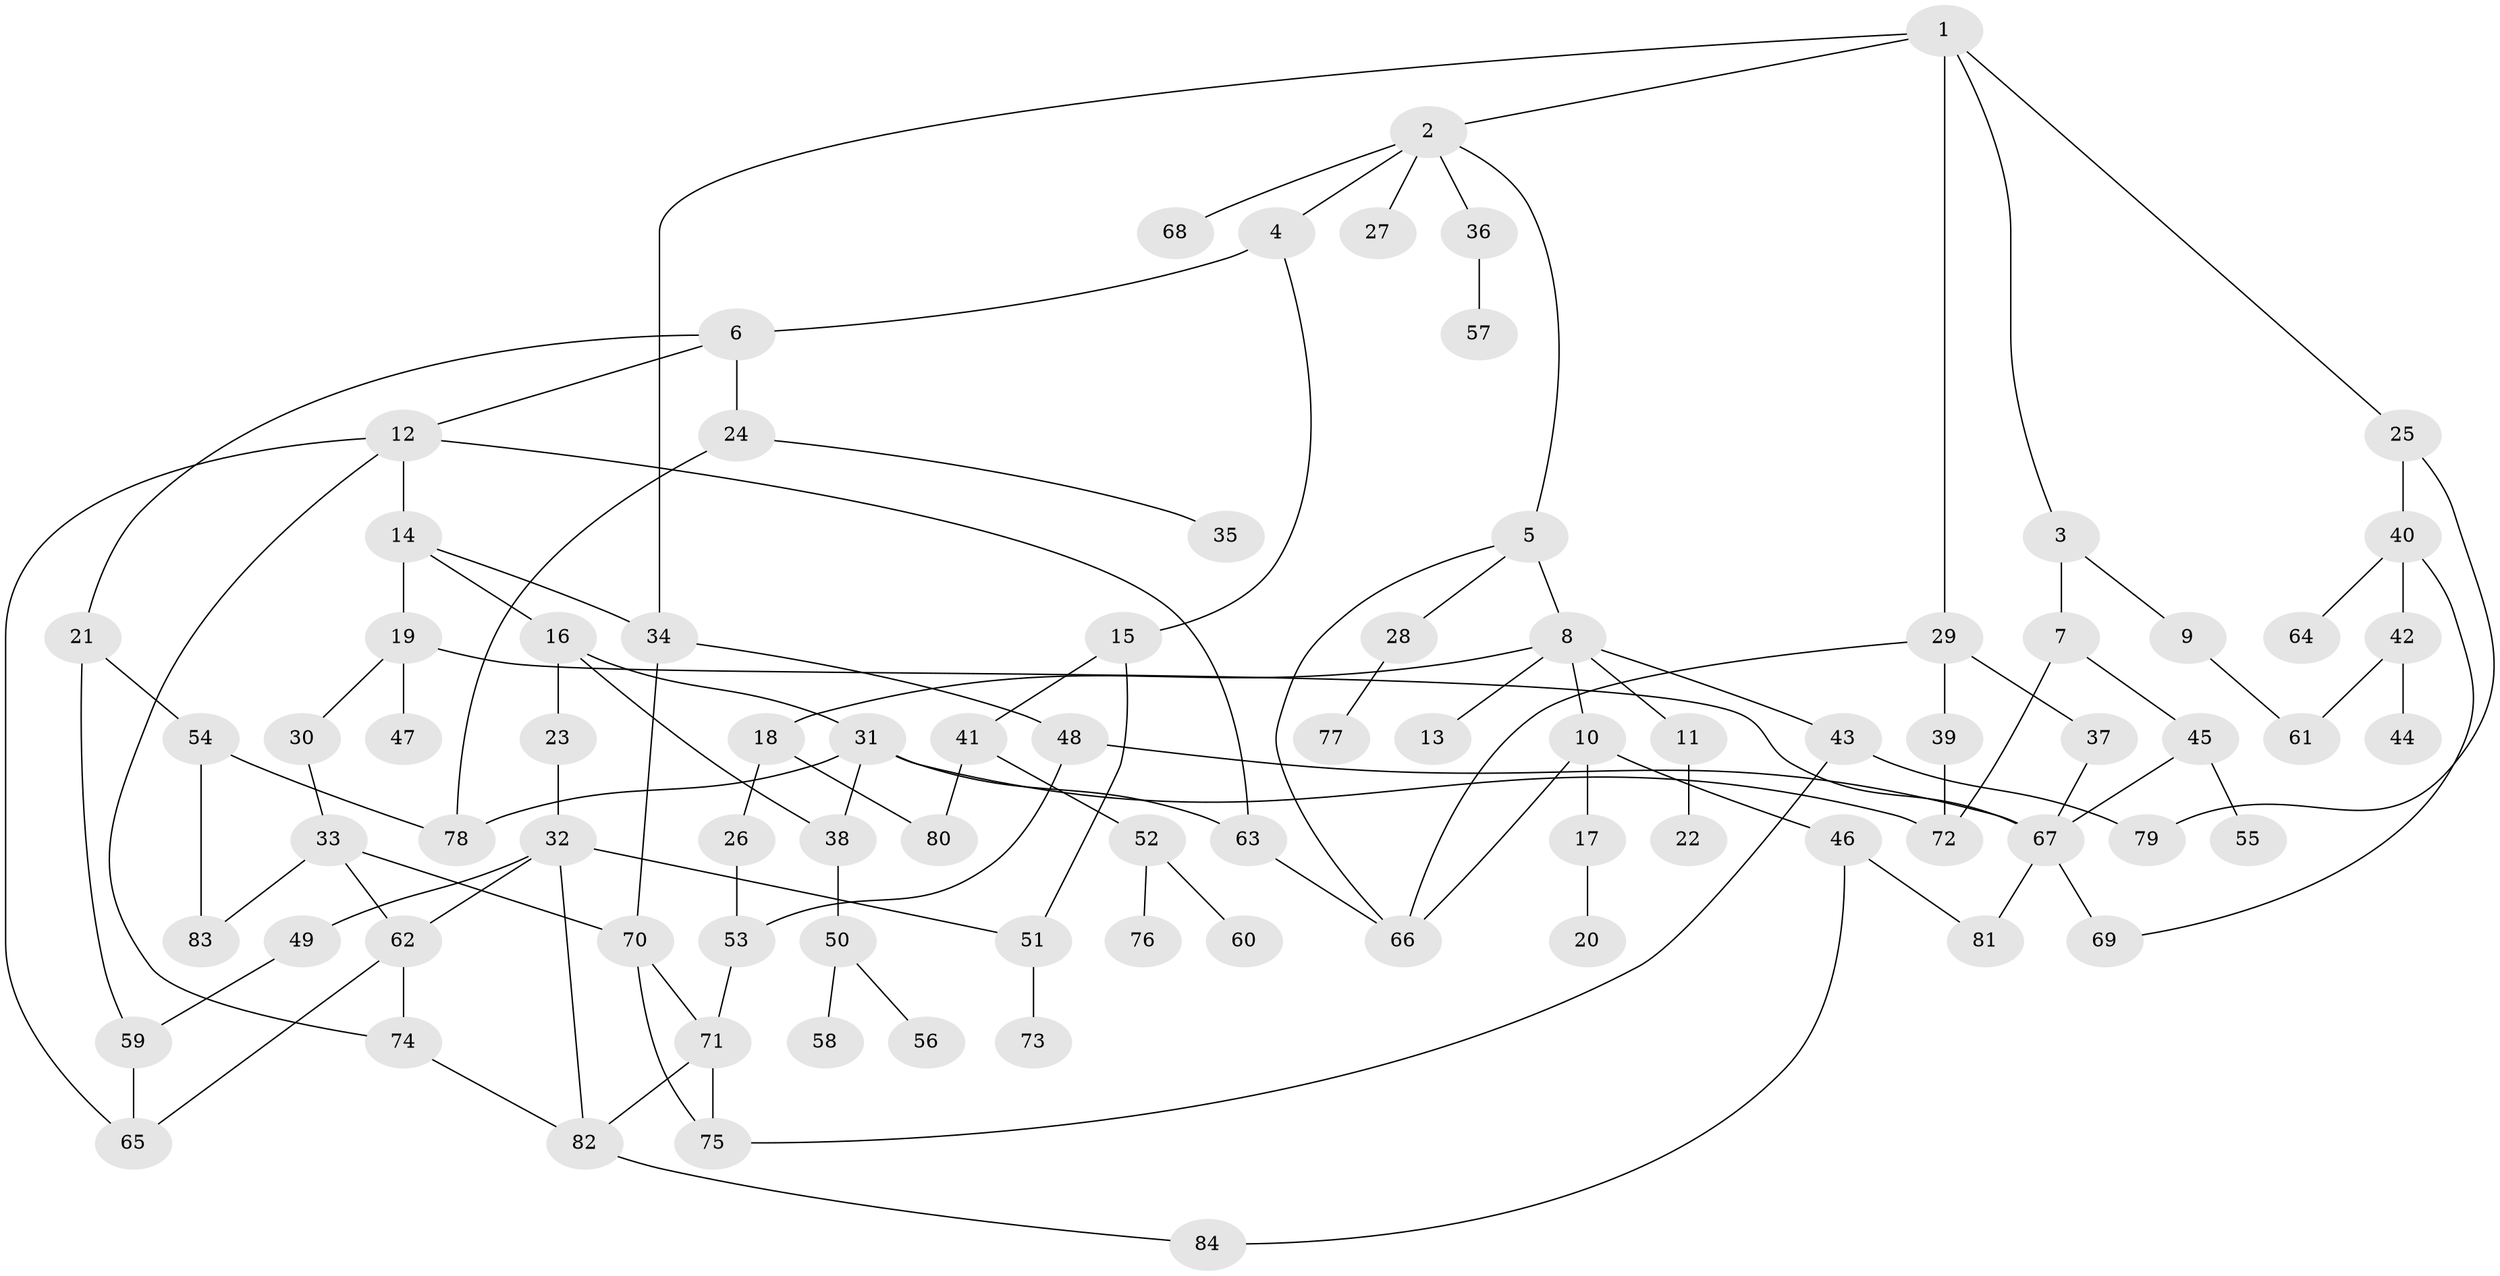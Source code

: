 // coarse degree distribution, {6: 0.08620689655172414, 4: 0.1896551724137931, 5: 0.08620689655172414, 7: 0.034482758620689655, 2: 0.1724137931034483, 1: 0.25862068965517243, 3: 0.1724137931034483}
// Generated by graph-tools (version 1.1) at 2025/23/03/03/25 07:23:31]
// undirected, 84 vertices, 116 edges
graph export_dot {
graph [start="1"]
  node [color=gray90,style=filled];
  1;
  2;
  3;
  4;
  5;
  6;
  7;
  8;
  9;
  10;
  11;
  12;
  13;
  14;
  15;
  16;
  17;
  18;
  19;
  20;
  21;
  22;
  23;
  24;
  25;
  26;
  27;
  28;
  29;
  30;
  31;
  32;
  33;
  34;
  35;
  36;
  37;
  38;
  39;
  40;
  41;
  42;
  43;
  44;
  45;
  46;
  47;
  48;
  49;
  50;
  51;
  52;
  53;
  54;
  55;
  56;
  57;
  58;
  59;
  60;
  61;
  62;
  63;
  64;
  65;
  66;
  67;
  68;
  69;
  70;
  71;
  72;
  73;
  74;
  75;
  76;
  77;
  78;
  79;
  80;
  81;
  82;
  83;
  84;
  1 -- 2;
  1 -- 3;
  1 -- 25;
  1 -- 29;
  1 -- 34;
  2 -- 4;
  2 -- 5;
  2 -- 27;
  2 -- 36;
  2 -- 68;
  3 -- 7;
  3 -- 9;
  4 -- 6;
  4 -- 15;
  5 -- 8;
  5 -- 28;
  5 -- 66;
  6 -- 12;
  6 -- 21;
  6 -- 24;
  7 -- 45;
  7 -- 72;
  8 -- 10;
  8 -- 11;
  8 -- 13;
  8 -- 18;
  8 -- 43;
  9 -- 61;
  10 -- 17;
  10 -- 46;
  10 -- 66;
  11 -- 22;
  12 -- 14;
  12 -- 65;
  12 -- 74;
  12 -- 63;
  14 -- 16;
  14 -- 19;
  14 -- 34;
  15 -- 41;
  15 -- 51;
  16 -- 23;
  16 -- 31;
  16 -- 38;
  17 -- 20;
  18 -- 26;
  18 -- 80;
  19 -- 30;
  19 -- 47;
  19 -- 67;
  21 -- 54;
  21 -- 59;
  23 -- 32;
  24 -- 35;
  24 -- 78;
  25 -- 40;
  25 -- 79;
  26 -- 53;
  28 -- 77;
  29 -- 37;
  29 -- 39;
  29 -- 66;
  30 -- 33;
  31 -- 38;
  31 -- 63;
  31 -- 72;
  31 -- 78;
  32 -- 49;
  32 -- 62;
  32 -- 51;
  32 -- 82;
  33 -- 62;
  33 -- 70;
  33 -- 83;
  34 -- 48;
  34 -- 70;
  36 -- 57;
  37 -- 67;
  38 -- 50;
  39 -- 72;
  40 -- 42;
  40 -- 64;
  40 -- 69;
  41 -- 52;
  41 -- 80;
  42 -- 44;
  42 -- 61;
  43 -- 75;
  43 -- 79;
  45 -- 55;
  45 -- 67;
  46 -- 81;
  46 -- 84;
  48 -- 53;
  48 -- 67;
  49 -- 59;
  50 -- 56;
  50 -- 58;
  51 -- 73;
  52 -- 60;
  52 -- 76;
  53 -- 71;
  54 -- 78;
  54 -- 83;
  59 -- 65;
  62 -- 74;
  62 -- 65;
  63 -- 66;
  67 -- 81;
  67 -- 69;
  70 -- 71;
  70 -- 75;
  71 -- 75;
  71 -- 82;
  74 -- 82;
  82 -- 84;
}
